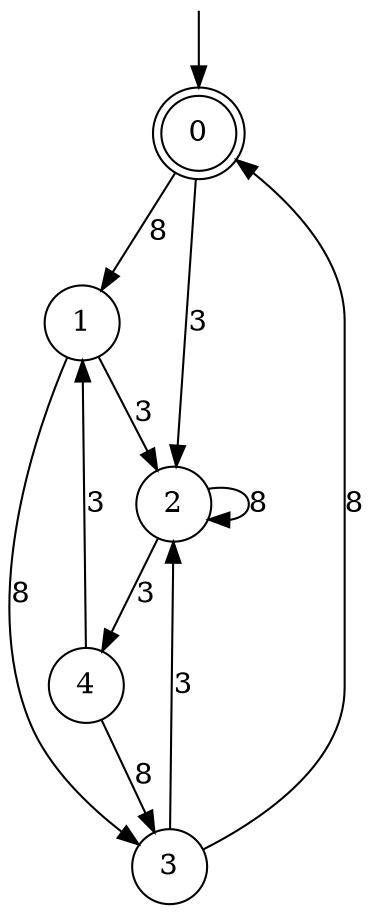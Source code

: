 digraph g {

	s0 [shape="doublecircle" label="0"];
	s1 [shape="circle" label="1"];
	s2 [shape="circle" label="2"];
	s3 [shape="circle" label="3"];
	s4 [shape="circle" label="4"];
	s0 -> s1 [label="8"];
	s0 -> s2 [label="3"];
	s1 -> s3 [label="8"];
	s1 -> s2 [label="3"];
	s2 -> s2 [label="8"];
	s2 -> s4 [label="3"];
	s3 -> s0 [label="8"];
	s3 -> s2 [label="3"];
	s4 -> s3 [label="8"];
	s4 -> s1 [label="3"];

__start0 [label="" shape="none" width="0" height="0"];
__start0 -> s0;

}
